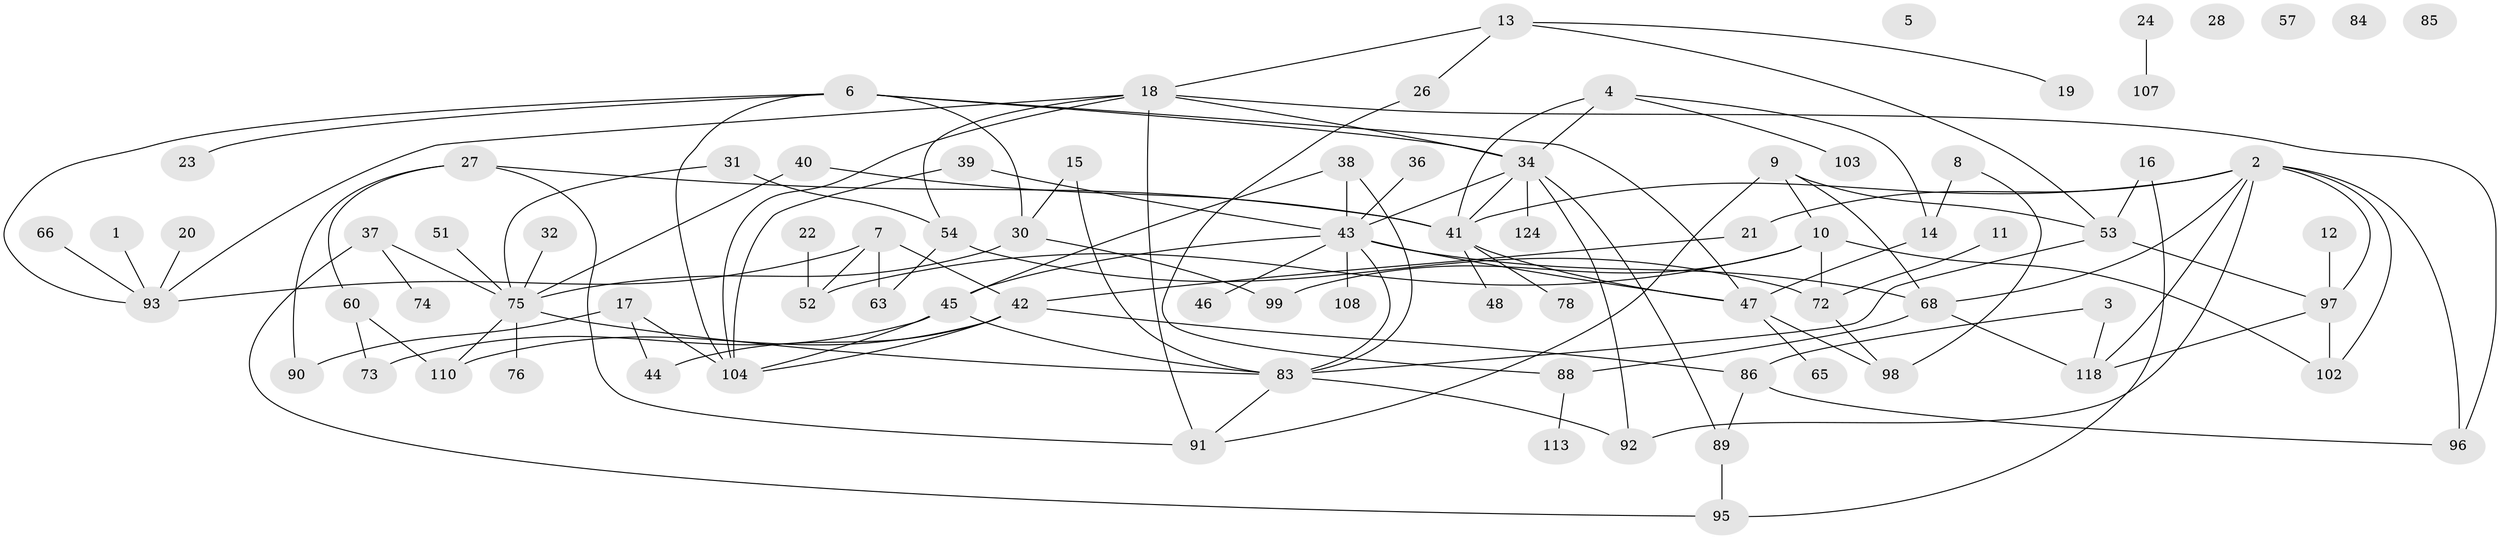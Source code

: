 // Generated by graph-tools (version 1.1) at 2025/23/03/03/25 07:23:24]
// undirected, 84 vertices, 125 edges
graph export_dot {
graph [start="1"]
  node [color=gray90,style=filled];
  1;
  2 [super="+29"];
  3 [super="+115"];
  4;
  5;
  6 [super="+120"];
  7 [super="+117"];
  8 [super="+50"];
  9 [super="+58"];
  10 [super="+55"];
  11;
  12;
  13 [super="+70"];
  14 [super="+126"];
  15;
  16;
  17 [super="+25"];
  18 [super="+79"];
  19;
  20;
  21 [super="+125"];
  22;
  23;
  24 [super="+81"];
  26 [super="+33"];
  27 [super="+82"];
  28 [super="+64"];
  30 [super="+56"];
  31;
  32 [super="+111"];
  34 [super="+35"];
  36;
  37 [super="+71"];
  38 [super="+59"];
  39;
  40;
  41 [super="+49"];
  42 [super="+77"];
  43 [super="+62"];
  44;
  45 [super="+87"];
  46;
  47 [super="+69"];
  48;
  51;
  52 [super="+67"];
  53 [super="+61"];
  54;
  57;
  60 [super="+80"];
  63;
  65;
  66;
  68 [super="+114"];
  72 [super="+101"];
  73;
  74;
  75 [super="+119"];
  76;
  78;
  83 [super="+100"];
  84;
  85;
  86 [super="+123"];
  88 [super="+105"];
  89 [super="+109"];
  90;
  91 [super="+94"];
  92 [super="+112"];
  93 [super="+121"];
  95 [super="+116"];
  96;
  97 [super="+106"];
  98;
  99;
  102;
  103;
  104 [super="+122"];
  107;
  108;
  110;
  113;
  118;
  124;
  1 -- 93;
  2 -- 68;
  2 -- 96;
  2 -- 97;
  2 -- 102;
  2 -- 118;
  2 -- 21;
  2 -- 41;
  2 -- 92;
  3 -- 118;
  3 -- 86;
  4 -- 34;
  4 -- 103;
  4 -- 14;
  4 -- 41;
  6 -- 93;
  6 -- 34;
  6 -- 23;
  6 -- 104;
  6 -- 30;
  6 -- 47;
  7 -- 42;
  7 -- 93;
  7 -- 63;
  7 -- 52;
  8 -- 14;
  8 -- 98;
  9 -- 10;
  9 -- 91;
  9 -- 53;
  9 -- 68;
  10 -- 52;
  10 -- 99;
  10 -- 72;
  10 -- 102;
  11 -- 72;
  12 -- 97;
  13 -- 18;
  13 -- 26;
  13 -- 53;
  13 -- 19;
  14 -- 47;
  15 -- 30;
  15 -- 83;
  16 -- 53;
  16 -- 95;
  17 -- 44;
  17 -- 90;
  17 -- 104;
  18 -- 91;
  18 -- 93;
  18 -- 96;
  18 -- 34;
  18 -- 54;
  18 -- 104;
  20 -- 93;
  21 -- 42;
  22 -- 52;
  24 -- 107;
  26 -- 88;
  27 -- 90;
  27 -- 41;
  27 -- 60;
  27 -- 91;
  30 -- 75;
  30 -- 99;
  31 -- 54;
  31 -- 75;
  32 -- 75;
  34 -- 41;
  34 -- 89;
  34 -- 43;
  34 -- 124;
  34 -- 92;
  36 -- 43;
  37 -- 75;
  37 -- 74;
  37 -- 95;
  38 -- 45;
  38 -- 83;
  38 -- 43 [weight=2];
  39 -- 43;
  39 -- 104;
  40 -- 41;
  40 -- 75;
  41 -- 47;
  41 -- 48;
  41 -- 78;
  42 -- 104;
  42 -- 44;
  42 -- 110;
  42 -- 86;
  43 -- 45;
  43 -- 46;
  43 -- 47;
  43 -- 83;
  43 -- 68;
  43 -- 108;
  45 -- 73;
  45 -- 104;
  45 -- 83;
  47 -- 98;
  47 -- 65;
  51 -- 75;
  53 -- 97;
  53 -- 83;
  54 -- 63;
  54 -- 72;
  60 -- 73;
  60 -- 110;
  66 -- 93;
  68 -- 88;
  68 -- 118;
  72 -- 98;
  75 -- 83;
  75 -- 76;
  75 -- 110;
  83 -- 91;
  83 -- 92;
  86 -- 89;
  86 -- 96;
  88 -- 113;
  89 -- 95;
  97 -- 102;
  97 -- 118;
}

